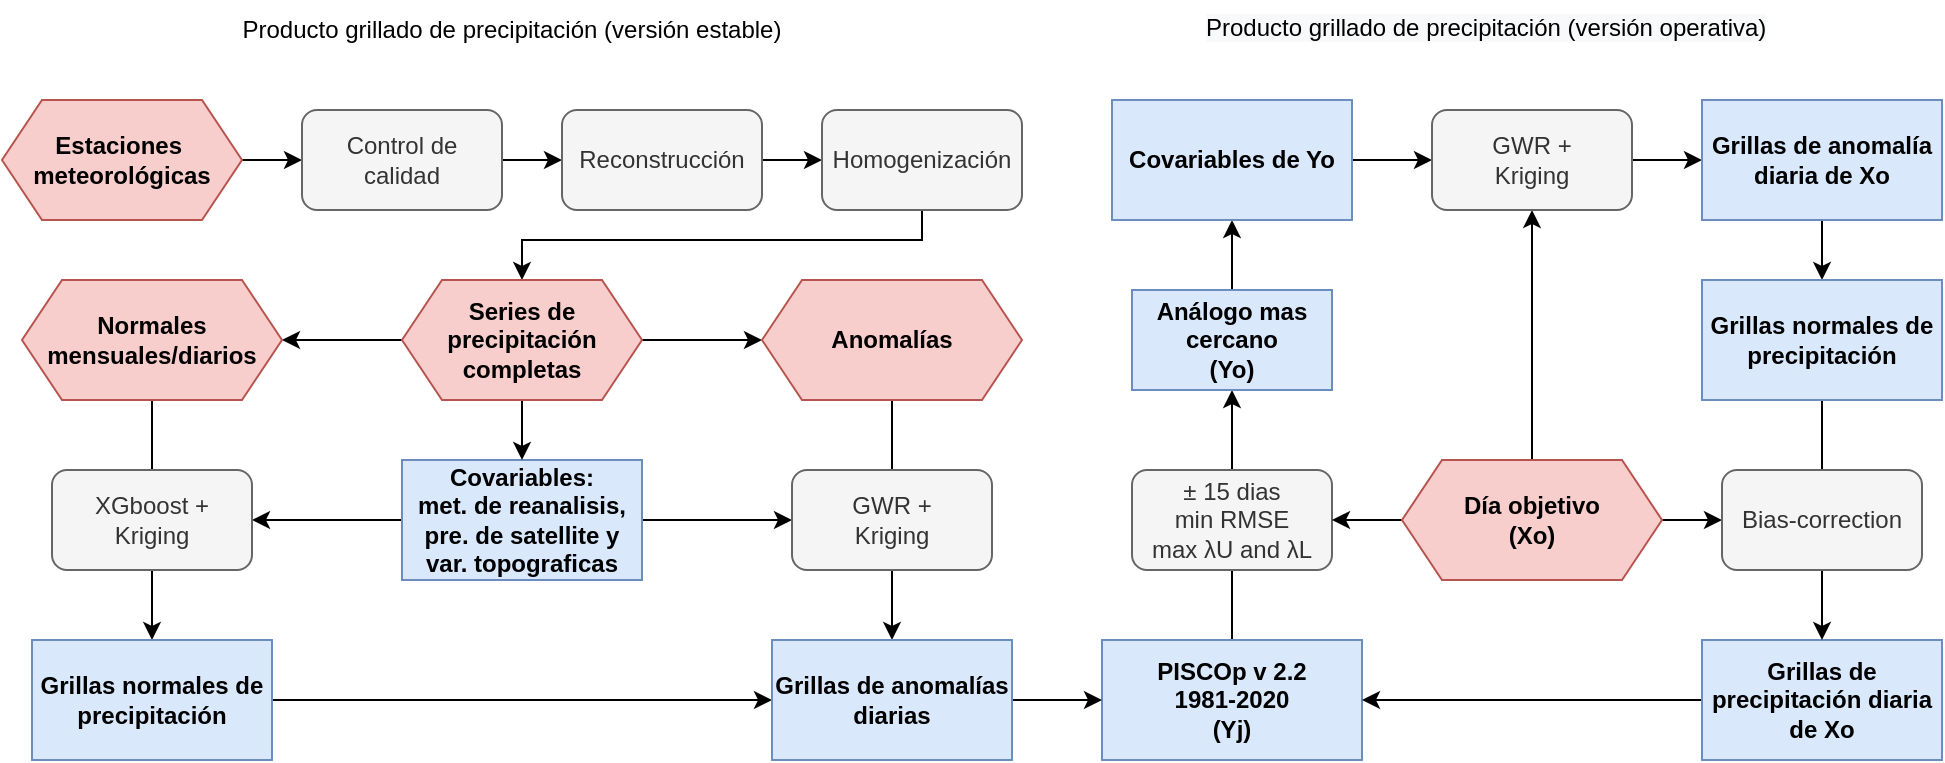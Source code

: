 <mxfile version="18.1.3" type="github">
  <diagram id="sS3vLbdQYCUNgHS4aMn6" name="Page-1">
    <mxGraphModel dx="1422" dy="796" grid="1" gridSize="10" guides="1" tooltips="1" connect="1" arrows="1" fold="1" page="1" pageScale="1" pageWidth="827" pageHeight="1169" math="1" shadow="0">
      <root>
        <mxCell id="0" />
        <mxCell id="1" parent="0" />
        <mxCell id="i-kIbiZcnTvoaVWzt7tH-67" style="edgeStyle=orthogonalEdgeStyle;rounded=0;orthogonalLoop=1;jettySize=auto;html=1;entryX=0.5;entryY=1;entryDx=0;entryDy=0;" edge="1" parent="1" source="i-kIbiZcnTvoaVWzt7tH-3" target="i-kIbiZcnTvoaVWzt7tH-66">
          <mxGeometry relative="1" as="geometry" />
        </mxCell>
        <mxCell id="i-kIbiZcnTvoaVWzt7tH-3" value="PISCOp v 2.2 &lt;br&gt;1981-2020&lt;br&gt;(Yj)" style="rounded=0;whiteSpace=wrap;html=1;fontStyle=1;fillColor=#dae8fc;strokeColor=#6c8ebf;" vertex="1" parent="1">
          <mxGeometry x="600" y="370" width="130" height="60" as="geometry" />
        </mxCell>
        <mxCell id="i-kIbiZcnTvoaVWzt7tH-29" style="edgeStyle=orthogonalEdgeStyle;rounded=0;orthogonalLoop=1;jettySize=auto;html=1;entryX=0;entryY=0.5;entryDx=0;entryDy=0;" edge="1" parent="1" target="i-kIbiZcnTvoaVWzt7tH-24">
          <mxGeometry relative="1" as="geometry">
            <mxPoint x="169.989" y="130.034" as="sourcePoint" />
          </mxGeometry>
        </mxCell>
        <mxCell id="i-kIbiZcnTvoaVWzt7tH-30" style="edgeStyle=orthogonalEdgeStyle;rounded=0;orthogonalLoop=1;jettySize=auto;html=1;" edge="1" parent="1" source="i-kIbiZcnTvoaVWzt7tH-24">
          <mxGeometry relative="1" as="geometry">
            <mxPoint x="330" y="130" as="targetPoint" />
          </mxGeometry>
        </mxCell>
        <mxCell id="i-kIbiZcnTvoaVWzt7tH-24" value="Control de &lt;br&gt;calidad" style="rounded=1;whiteSpace=wrap;html=1;fillColor=#f5f5f5;strokeColor=#666666;fontColor=#333333;" vertex="1" parent="1">
          <mxGeometry x="200" y="105" width="100" height="50" as="geometry" />
        </mxCell>
        <mxCell id="i-kIbiZcnTvoaVWzt7tH-31" style="edgeStyle=orthogonalEdgeStyle;rounded=0;orthogonalLoop=1;jettySize=auto;html=1;" edge="1" parent="1" source="i-kIbiZcnTvoaVWzt7tH-25">
          <mxGeometry relative="1" as="geometry">
            <mxPoint x="460" y="130" as="targetPoint" />
          </mxGeometry>
        </mxCell>
        <mxCell id="i-kIbiZcnTvoaVWzt7tH-25" value="Reconstrucción" style="rounded=1;whiteSpace=wrap;html=1;fillColor=#f5f5f5;strokeColor=#666666;fontColor=#333333;" vertex="1" parent="1">
          <mxGeometry x="330" y="105" width="100" height="50" as="geometry" />
        </mxCell>
        <mxCell id="i-kIbiZcnTvoaVWzt7tH-32" style="edgeStyle=orthogonalEdgeStyle;rounded=0;orthogonalLoop=1;jettySize=auto;html=1;" edge="1" parent="1" source="i-kIbiZcnTvoaVWzt7tH-26">
          <mxGeometry relative="1" as="geometry">
            <mxPoint x="310" y="190" as="targetPoint" />
            <Array as="points">
              <mxPoint x="510" y="170" />
              <mxPoint x="310" y="170" />
            </Array>
          </mxGeometry>
        </mxCell>
        <mxCell id="i-kIbiZcnTvoaVWzt7tH-26" value="Homogenización" style="rounded=1;whiteSpace=wrap;html=1;fillColor=#f5f5f5;strokeColor=#666666;fontColor=#333333;" vertex="1" parent="1">
          <mxGeometry x="460" y="105" width="100" height="50" as="geometry" />
        </mxCell>
        <mxCell id="i-kIbiZcnTvoaVWzt7tH-34" style="edgeStyle=orthogonalEdgeStyle;rounded=0;orthogonalLoop=1;jettySize=auto;html=1;entryX=0;entryY=0.5;entryDx=0;entryDy=0;" edge="1" parent="1">
          <mxGeometry relative="1" as="geometry">
            <mxPoint x="360" y="220" as="sourcePoint" />
            <mxPoint x="430" y="220" as="targetPoint" />
          </mxGeometry>
        </mxCell>
        <mxCell id="i-kIbiZcnTvoaVWzt7tH-35" style="edgeStyle=orthogonalEdgeStyle;rounded=0;orthogonalLoop=1;jettySize=auto;html=1;" edge="1" parent="1">
          <mxGeometry relative="1" as="geometry">
            <mxPoint x="250" y="220" as="sourcePoint" />
            <mxPoint x="190" y="220" as="targetPoint" />
          </mxGeometry>
        </mxCell>
        <mxCell id="i-kIbiZcnTvoaVWzt7tH-53" style="edgeStyle=orthogonalEdgeStyle;rounded=0;orthogonalLoop=1;jettySize=auto;html=1;entryX=1;entryY=0.5;entryDx=0;entryDy=0;" edge="1" parent="1" source="i-kIbiZcnTvoaVWzt7tH-37" target="i-kIbiZcnTvoaVWzt7tH-49">
          <mxGeometry relative="1" as="geometry" />
        </mxCell>
        <mxCell id="i-kIbiZcnTvoaVWzt7tH-60" style="edgeStyle=orthogonalEdgeStyle;rounded=0;orthogonalLoop=1;jettySize=auto;html=1;entryX=0;entryY=0.5;entryDx=0;entryDy=0;" edge="1" parent="1" source="i-kIbiZcnTvoaVWzt7tH-37" target="i-kIbiZcnTvoaVWzt7tH-50">
          <mxGeometry relative="1" as="geometry" />
        </mxCell>
        <mxCell id="i-kIbiZcnTvoaVWzt7tH-37" value="Covariables:&lt;br&gt;met. de reanalisis, pre. de satellite y var. topograficas" style="rounded=1;whiteSpace=wrap;html=1;arcSize=0;fontStyle=1;fillColor=#dae8fc;strokeColor=#6c8ebf;" vertex="1" parent="1">
          <mxGeometry x="250" y="280" width="120" height="60" as="geometry" />
        </mxCell>
        <mxCell id="i-kIbiZcnTvoaVWzt7tH-43" style="edgeStyle=orthogonalEdgeStyle;rounded=0;orthogonalLoop=1;jettySize=auto;html=1;entryX=0.5;entryY=0;entryDx=0;entryDy=0;" edge="1" parent="1" source="i-kIbiZcnTvoaVWzt7tH-41" target="i-kIbiZcnTvoaVWzt7tH-37">
          <mxGeometry relative="1" as="geometry" />
        </mxCell>
        <mxCell id="i-kIbiZcnTvoaVWzt7tH-41" value="&lt;b style=&quot;&quot;&gt;Series de precipitación completas&lt;/b&gt;" style="shape=hexagon;perimeter=hexagonPerimeter2;whiteSpace=wrap;html=1;fixedSize=1;rounded=0;fillColor=#f8cecc;strokeColor=#b85450;" vertex="1" parent="1">
          <mxGeometry x="250" y="190" width="120" height="60" as="geometry" />
        </mxCell>
        <mxCell id="i-kIbiZcnTvoaVWzt7tH-44" value="&lt;b style=&quot;&quot;&gt;Estaciones&amp;nbsp;&lt;br&gt;&lt;/b&gt;&lt;b&gt;meteorológicas&lt;/b&gt;" style="shape=hexagon;perimeter=hexagonPerimeter2;whiteSpace=wrap;html=1;fixedSize=1;rounded=0;fillColor=#f8cecc;strokeColor=#b85450;" vertex="1" parent="1">
          <mxGeometry x="50" y="100" width="120" height="60" as="geometry" />
        </mxCell>
        <mxCell id="i-kIbiZcnTvoaVWzt7tH-56" style="edgeStyle=orthogonalEdgeStyle;rounded=0;orthogonalLoop=1;jettySize=auto;html=1;entryX=0.5;entryY=0;entryDx=0;entryDy=0;" edge="1" parent="1" source="i-kIbiZcnTvoaVWzt7tH-45" target="i-kIbiZcnTvoaVWzt7tH-51">
          <mxGeometry relative="1" as="geometry" />
        </mxCell>
        <mxCell id="i-kIbiZcnTvoaVWzt7tH-45" value="&lt;b&gt;Normales mensuales/diarios&lt;/b&gt;" style="shape=hexagon;perimeter=hexagonPerimeter2;whiteSpace=wrap;html=1;fixedSize=1;rounded=0;fillColor=#f8cecc;strokeColor=#b85450;" vertex="1" parent="1">
          <mxGeometry x="60" y="190" width="130" height="60" as="geometry" />
        </mxCell>
        <mxCell id="i-kIbiZcnTvoaVWzt7tH-58" style="edgeStyle=orthogonalEdgeStyle;rounded=0;orthogonalLoop=1;jettySize=auto;html=1;entryX=0.5;entryY=0;entryDx=0;entryDy=0;" edge="1" parent="1" source="i-kIbiZcnTvoaVWzt7tH-46" target="i-kIbiZcnTvoaVWzt7tH-57">
          <mxGeometry relative="1" as="geometry" />
        </mxCell>
        <mxCell id="i-kIbiZcnTvoaVWzt7tH-46" value="&lt;b&gt;Anomalías&lt;/b&gt;" style="shape=hexagon;perimeter=hexagonPerimeter2;whiteSpace=wrap;html=1;fixedSize=1;rounded=0;fillColor=#f8cecc;strokeColor=#b85450;" vertex="1" parent="1">
          <mxGeometry x="430" y="190" width="130" height="60" as="geometry" />
        </mxCell>
        <mxCell id="i-kIbiZcnTvoaVWzt7tH-49" value="XGboost +&lt;br&gt;Kriging" style="rounded=1;whiteSpace=wrap;html=1;fillColor=#f5f5f5;strokeColor=#666666;fontColor=#333333;" vertex="1" parent="1">
          <mxGeometry x="75" y="285" width="100" height="50" as="geometry" />
        </mxCell>
        <mxCell id="i-kIbiZcnTvoaVWzt7tH-50" value="GWR +&lt;br&gt;Kriging" style="rounded=1;whiteSpace=wrap;html=1;fillColor=#f5f5f5;strokeColor=#666666;fontColor=#333333;" vertex="1" parent="1">
          <mxGeometry x="445" y="285" width="100" height="50" as="geometry" />
        </mxCell>
        <mxCell id="i-kIbiZcnTvoaVWzt7tH-61" style="edgeStyle=orthogonalEdgeStyle;rounded=0;orthogonalLoop=1;jettySize=auto;html=1;entryX=0;entryY=0.5;entryDx=0;entryDy=0;" edge="1" parent="1" source="i-kIbiZcnTvoaVWzt7tH-51" target="i-kIbiZcnTvoaVWzt7tH-57">
          <mxGeometry relative="1" as="geometry" />
        </mxCell>
        <mxCell id="i-kIbiZcnTvoaVWzt7tH-51" value="Grillas normales de precipitación" style="rounded=1;whiteSpace=wrap;html=1;arcSize=0;fontStyle=1;fillColor=#dae8fc;strokeColor=#6c8ebf;" vertex="1" parent="1">
          <mxGeometry x="65" y="370" width="120" height="60" as="geometry" />
        </mxCell>
        <mxCell id="i-kIbiZcnTvoaVWzt7tH-62" style="edgeStyle=orthogonalEdgeStyle;rounded=0;orthogonalLoop=1;jettySize=auto;html=1;entryX=0;entryY=0.5;entryDx=0;entryDy=0;" edge="1" parent="1" source="i-kIbiZcnTvoaVWzt7tH-57" target="i-kIbiZcnTvoaVWzt7tH-3">
          <mxGeometry relative="1" as="geometry" />
        </mxCell>
        <mxCell id="i-kIbiZcnTvoaVWzt7tH-57" value="Grillas de anomalías diarias" style="rounded=1;whiteSpace=wrap;html=1;arcSize=0;fontStyle=1;fillColor=#dae8fc;strokeColor=#6c8ebf;" vertex="1" parent="1">
          <mxGeometry x="435" y="370" width="120" height="60" as="geometry" />
        </mxCell>
        <mxCell id="i-kIbiZcnTvoaVWzt7tH-65" value="± 15 dias&lt;br&gt;min RMSE&lt;br&gt;max&amp;nbsp;λU and λL" style="rounded=1;whiteSpace=wrap;html=1;fillColor=#f5f5f5;strokeColor=#666666;fontColor=#333333;" vertex="1" parent="1">
          <mxGeometry x="615" y="285" width="100" height="50" as="geometry" />
        </mxCell>
        <mxCell id="i-kIbiZcnTvoaVWzt7tH-74" style="edgeStyle=orthogonalEdgeStyle;rounded=0;orthogonalLoop=1;jettySize=auto;html=1;entryX=0.5;entryY=1;entryDx=0;entryDy=0;" edge="1" parent="1" source="i-kIbiZcnTvoaVWzt7tH-66" target="i-kIbiZcnTvoaVWzt7tH-70">
          <mxGeometry relative="1" as="geometry" />
        </mxCell>
        <mxCell id="i-kIbiZcnTvoaVWzt7tH-66" value="Análogo mas cercano&lt;br&gt;(Yo)" style="rounded=1;whiteSpace=wrap;html=1;arcSize=0;fontStyle=1;fillColor=#dae8fc;strokeColor=#6c8ebf;" vertex="1" parent="1">
          <mxGeometry x="615" y="195" width="100" height="50" as="geometry" />
        </mxCell>
        <mxCell id="i-kIbiZcnTvoaVWzt7tH-69" style="edgeStyle=orthogonalEdgeStyle;rounded=0;orthogonalLoop=1;jettySize=auto;html=1;entryX=1;entryY=0.5;entryDx=0;entryDy=0;" edge="1" parent="1" source="i-kIbiZcnTvoaVWzt7tH-68" target="i-kIbiZcnTvoaVWzt7tH-65">
          <mxGeometry relative="1" as="geometry" />
        </mxCell>
        <mxCell id="i-kIbiZcnTvoaVWzt7tH-73" style="edgeStyle=orthogonalEdgeStyle;rounded=0;orthogonalLoop=1;jettySize=auto;html=1;entryX=0.5;entryY=1;entryDx=0;entryDy=0;" edge="1" parent="1" source="i-kIbiZcnTvoaVWzt7tH-68" target="i-kIbiZcnTvoaVWzt7tH-72">
          <mxGeometry relative="1" as="geometry">
            <mxPoint x="815" y="190" as="targetPoint" />
          </mxGeometry>
        </mxCell>
        <mxCell id="i-kIbiZcnTvoaVWzt7tH-87" style="edgeStyle=orthogonalEdgeStyle;rounded=0;orthogonalLoop=1;jettySize=auto;html=1;entryX=0;entryY=0.5;entryDx=0;entryDy=0;" edge="1" parent="1" source="i-kIbiZcnTvoaVWzt7tH-68" target="i-kIbiZcnTvoaVWzt7tH-86">
          <mxGeometry relative="1" as="geometry" />
        </mxCell>
        <mxCell id="i-kIbiZcnTvoaVWzt7tH-68" value="&lt;b&gt;Día&amp;nbsp;objetivo&lt;/b&gt;&lt;br&gt;&lt;b&gt;(Xo)&lt;/b&gt;" style="shape=hexagon;perimeter=hexagonPerimeter2;whiteSpace=wrap;html=1;fixedSize=1;rounded=0;fillColor=#f8cecc;strokeColor=#b85450;" vertex="1" parent="1">
          <mxGeometry x="750" y="280" width="130" height="60" as="geometry" />
        </mxCell>
        <mxCell id="i-kIbiZcnTvoaVWzt7tH-71" style="edgeStyle=orthogonalEdgeStyle;rounded=0;orthogonalLoop=1;jettySize=auto;html=1;entryX=0;entryY=0.5;entryDx=0;entryDy=0;" edge="1" parent="1" source="i-kIbiZcnTvoaVWzt7tH-70" target="i-kIbiZcnTvoaVWzt7tH-72">
          <mxGeometry relative="1" as="geometry">
            <mxPoint x="760" y="130" as="targetPoint" />
          </mxGeometry>
        </mxCell>
        <mxCell id="i-kIbiZcnTvoaVWzt7tH-70" value="Covariables de Yo" style="rounded=1;whiteSpace=wrap;html=1;arcSize=0;fontStyle=1;fillColor=#dae8fc;strokeColor=#6c8ebf;" vertex="1" parent="1">
          <mxGeometry x="605" y="100" width="120" height="60" as="geometry" />
        </mxCell>
        <mxCell id="i-kIbiZcnTvoaVWzt7tH-75" style="edgeStyle=orthogonalEdgeStyle;rounded=0;orthogonalLoop=1;jettySize=auto;html=1;" edge="1" parent="1" source="i-kIbiZcnTvoaVWzt7tH-72">
          <mxGeometry relative="1" as="geometry">
            <mxPoint x="900" y="130" as="targetPoint" />
          </mxGeometry>
        </mxCell>
        <mxCell id="i-kIbiZcnTvoaVWzt7tH-72" value="GWR +&lt;br&gt;Kriging" style="rounded=1;whiteSpace=wrap;html=1;fillColor=#f5f5f5;strokeColor=#666666;fontColor=#333333;" vertex="1" parent="1">
          <mxGeometry x="765" y="105" width="100" height="50" as="geometry" />
        </mxCell>
        <mxCell id="i-kIbiZcnTvoaVWzt7tH-81" style="edgeStyle=orthogonalEdgeStyle;rounded=0;orthogonalLoop=1;jettySize=auto;html=1;" edge="1" parent="1" source="i-kIbiZcnTvoaVWzt7tH-76" target="i-kIbiZcnTvoaVWzt7tH-79">
          <mxGeometry relative="1" as="geometry" />
        </mxCell>
        <mxCell id="i-kIbiZcnTvoaVWzt7tH-76" value="Grillas de anomalía diaria de Xo" style="rounded=1;whiteSpace=wrap;html=1;arcSize=0;fontStyle=1;fillColor=#dae8fc;strokeColor=#6c8ebf;" vertex="1" parent="1">
          <mxGeometry x="900" y="100" width="120" height="60" as="geometry" />
        </mxCell>
        <mxCell id="i-kIbiZcnTvoaVWzt7tH-83" style="edgeStyle=orthogonalEdgeStyle;rounded=0;orthogonalLoop=1;jettySize=auto;html=1;entryX=1;entryY=0.5;entryDx=0;entryDy=0;" edge="1" parent="1" source="i-kIbiZcnTvoaVWzt7tH-78" target="i-kIbiZcnTvoaVWzt7tH-3">
          <mxGeometry relative="1" as="geometry" />
        </mxCell>
        <mxCell id="i-kIbiZcnTvoaVWzt7tH-78" value="Grillas de precipitación diaria de Xo" style="rounded=1;whiteSpace=wrap;html=1;arcSize=0;fontStyle=1;fillColor=#dae8fc;strokeColor=#6c8ebf;" vertex="1" parent="1">
          <mxGeometry x="900" y="370" width="120" height="60" as="geometry" />
        </mxCell>
        <mxCell id="i-kIbiZcnTvoaVWzt7tH-82" style="edgeStyle=orthogonalEdgeStyle;rounded=0;orthogonalLoop=1;jettySize=auto;html=1;entryX=0.5;entryY=0;entryDx=0;entryDy=0;" edge="1" parent="1" source="i-kIbiZcnTvoaVWzt7tH-79" target="i-kIbiZcnTvoaVWzt7tH-78">
          <mxGeometry relative="1" as="geometry" />
        </mxCell>
        <mxCell id="i-kIbiZcnTvoaVWzt7tH-79" value="Grillas normales de precipitación" style="rounded=1;whiteSpace=wrap;html=1;arcSize=0;fontStyle=1;fillColor=#dae8fc;strokeColor=#6c8ebf;" vertex="1" parent="1">
          <mxGeometry x="900" y="190" width="120" height="60" as="geometry" />
        </mxCell>
        <mxCell id="i-kIbiZcnTvoaVWzt7tH-84" value="Producto grillado de precipitación (versión estable)" style="text;html=1;strokeColor=none;fillColor=none;align=center;verticalAlign=middle;whiteSpace=wrap;rounded=0;" vertex="1" parent="1">
          <mxGeometry x="50" y="50" width="510" height="30" as="geometry" />
        </mxCell>
        <mxCell id="i-kIbiZcnTvoaVWzt7tH-85" value="&lt;span style=&quot;color: rgb(0, 0, 0); font-family: Helvetica; font-size: 12px; font-style: normal; font-variant-ligatures: normal; font-variant-caps: normal; font-weight: 400; letter-spacing: normal; orphans: 2; text-align: center; text-indent: 0px; text-transform: none; widows: 2; word-spacing: 0px; -webkit-text-stroke-width: 0px; background-color: rgb(248, 249, 250); text-decoration-thickness: initial; text-decoration-style: initial; text-decoration-color: initial; float: none; display: inline !important;&quot;&gt;Producto grillado de precipitación (versión operativa)&lt;/span&gt;" style="text;whiteSpace=wrap;html=1;" vertex="1" parent="1">
          <mxGeometry x="650" y="50" width="290" height="30" as="geometry" />
        </mxCell>
        <mxCell id="i-kIbiZcnTvoaVWzt7tH-86" value="Bias-correction" style="rounded=1;whiteSpace=wrap;html=1;fillColor=#f5f5f5;strokeColor=#666666;fontColor=#333333;" vertex="1" parent="1">
          <mxGeometry x="910" y="285" width="100" height="50" as="geometry" />
        </mxCell>
      </root>
    </mxGraphModel>
  </diagram>
</mxfile>

